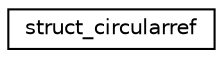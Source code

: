 digraph G
{
  edge [fontname="Helvetica",fontsize="10",labelfontname="Helvetica",labelfontsize="10"];
  node [fontname="Helvetica",fontsize="10",shape=record];
  rankdir="LR";
  Node1 [label="struct_circularref",height=0.2,width=0.4,color="black", fillcolor="white", style="filled",URL="$structstruct__circularref.html"];
}
